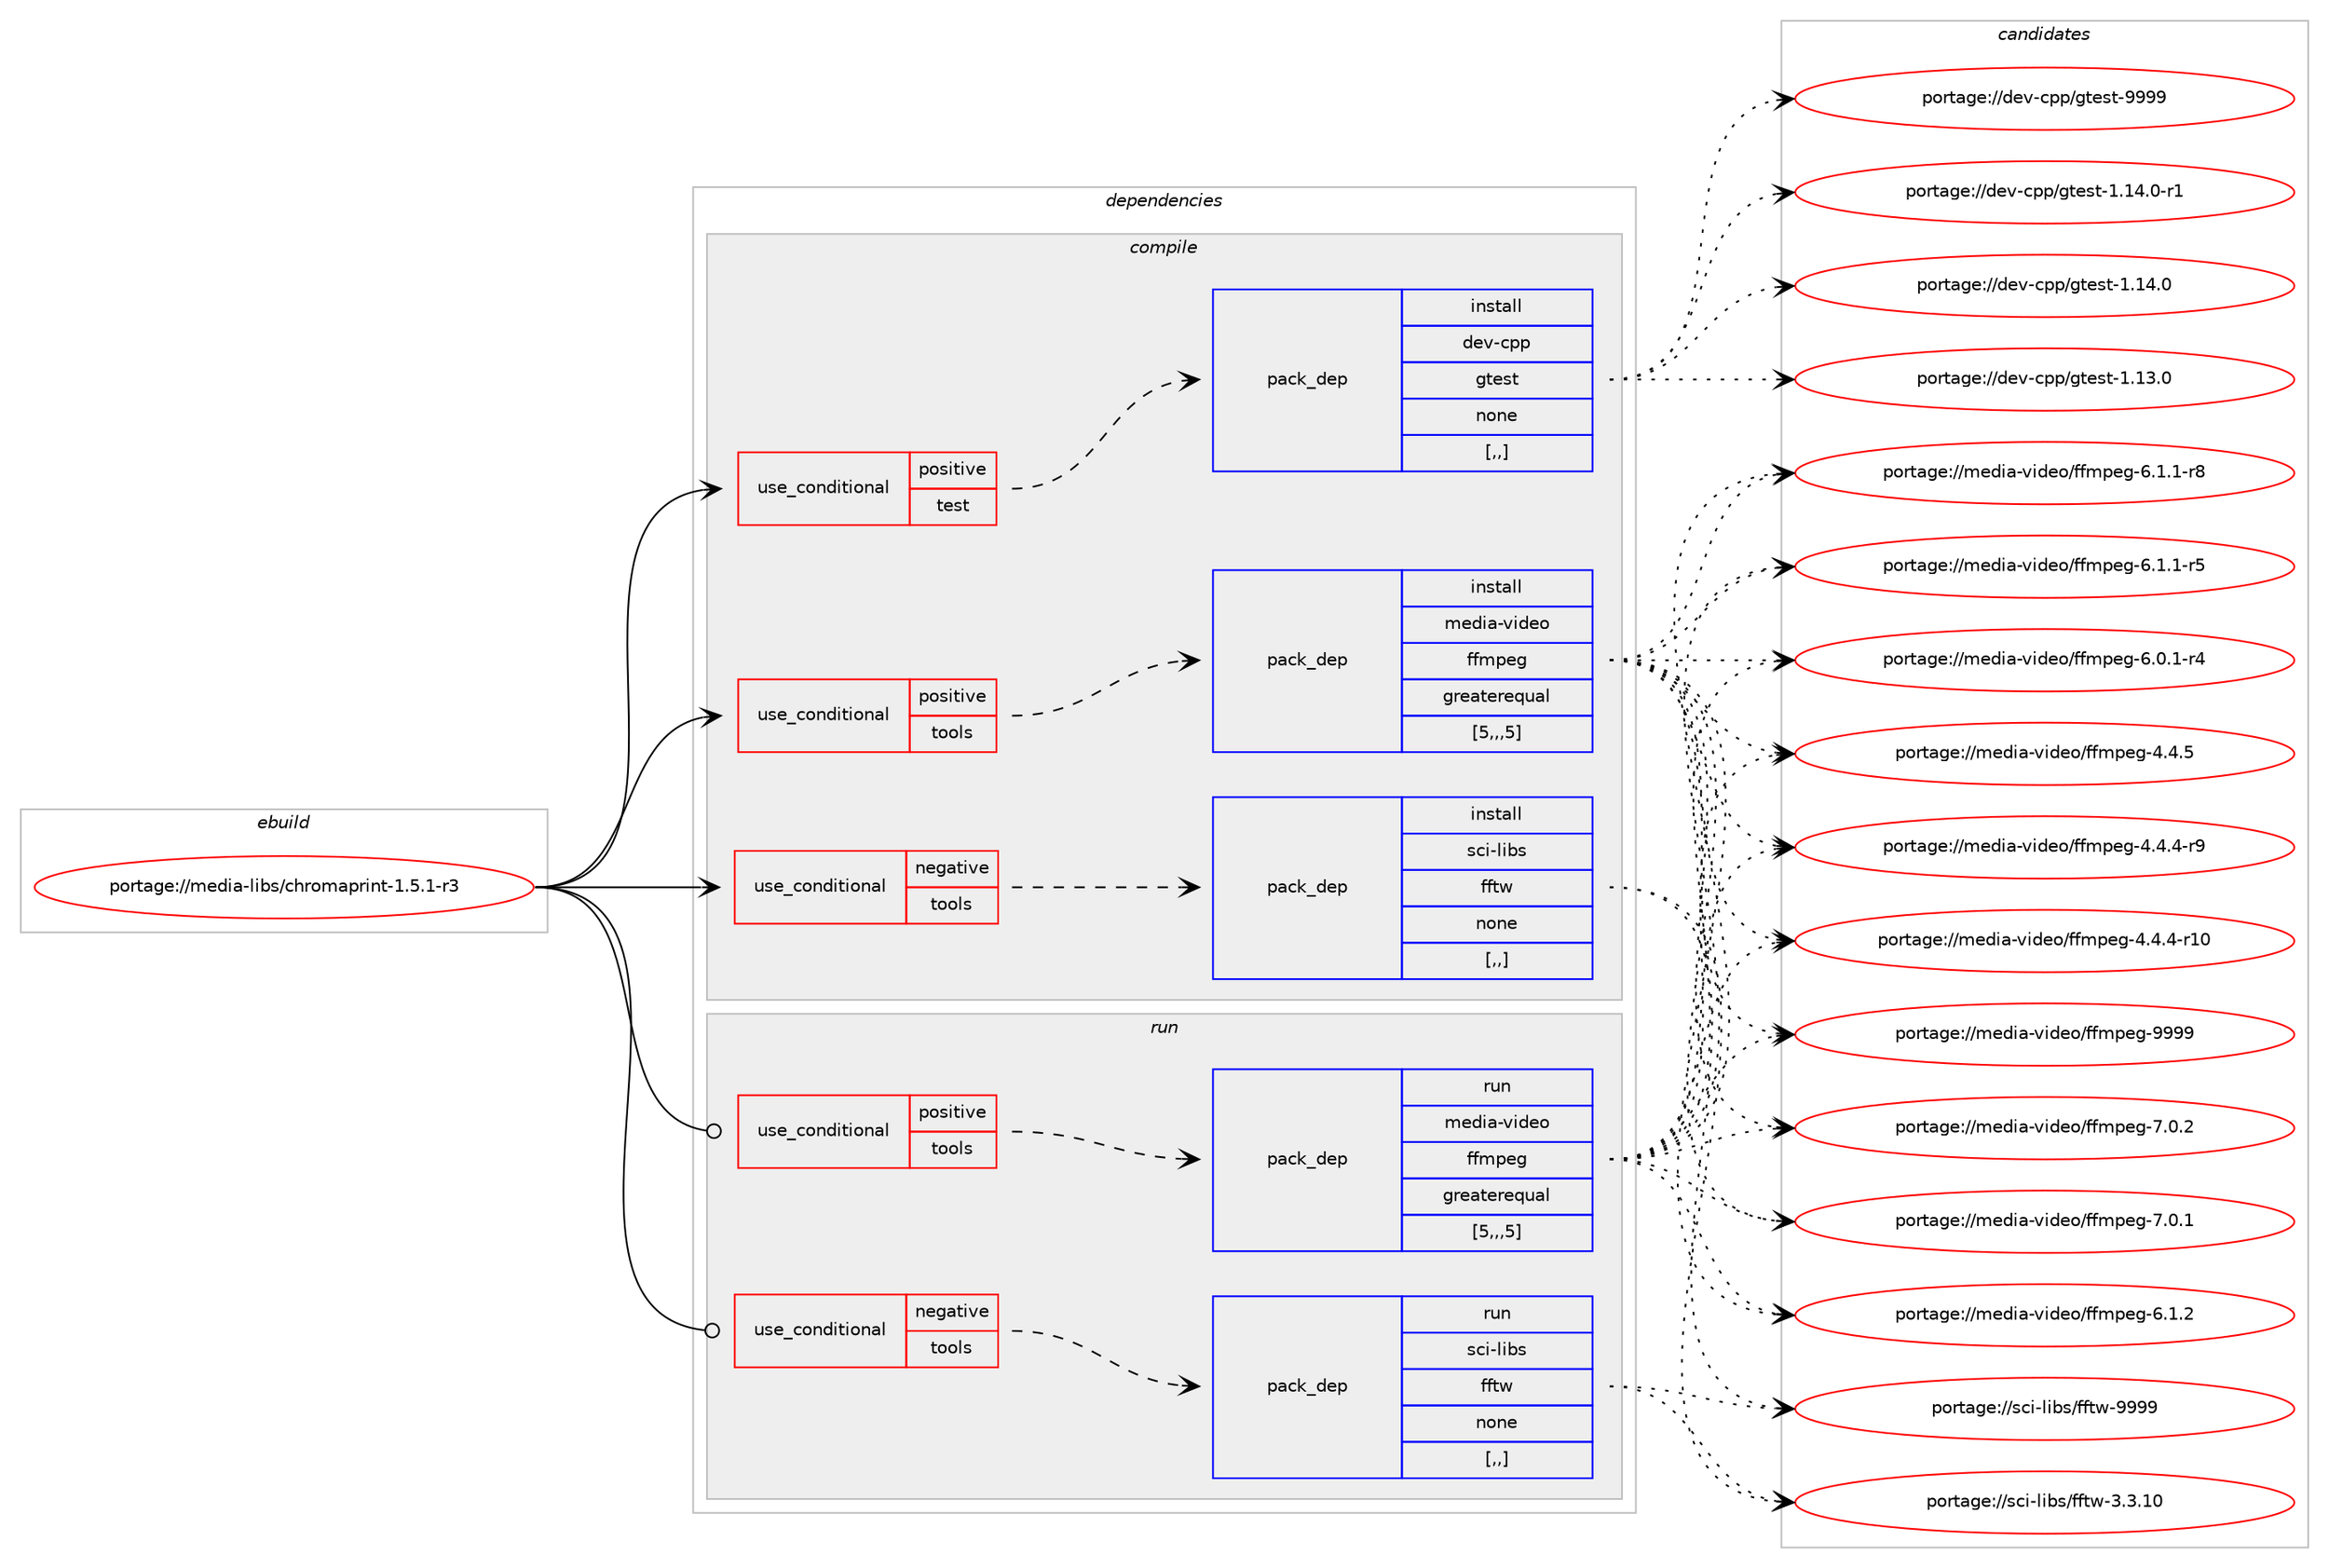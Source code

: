 digraph prolog {

# *************
# Graph options
# *************

newrank=true;
concentrate=true;
compound=true;
graph [rankdir=LR,fontname=Helvetica,fontsize=10,ranksep=1.5];#, ranksep=2.5, nodesep=0.2];
edge  [arrowhead=vee];
node  [fontname=Helvetica,fontsize=10];

# **********
# The ebuild
# **********

subgraph cluster_leftcol {
color=gray;
label=<<i>ebuild</i>>;
id [label="portage://media-libs/chromaprint-1.5.1-r3", color=red, width=4, href="../media-libs/chromaprint-1.5.1-r3.svg"];
}

# ****************
# The dependencies
# ****************

subgraph cluster_midcol {
color=gray;
label=<<i>dependencies</i>>;
subgraph cluster_compile {
fillcolor="#eeeeee";
style=filled;
label=<<i>compile</i>>;
subgraph cond207384 {
dependency804904 [label=<<TABLE BORDER="0" CELLBORDER="1" CELLSPACING="0" CELLPADDING="4"><TR><TD ROWSPAN="3" CELLPADDING="10">use_conditional</TD></TR><TR><TD>negative</TD></TR><TR><TD>tools</TD></TR></TABLE>>, shape=none, color=red];
subgraph pack591396 {
dependency804905 [label=<<TABLE BORDER="0" CELLBORDER="1" CELLSPACING="0" CELLPADDING="4" WIDTH="220"><TR><TD ROWSPAN="6" CELLPADDING="30">pack_dep</TD></TR><TR><TD WIDTH="110">install</TD></TR><TR><TD>sci-libs</TD></TR><TR><TD>fftw</TD></TR><TR><TD>none</TD></TR><TR><TD>[,,]</TD></TR></TABLE>>, shape=none, color=blue];
}
dependency804904:e -> dependency804905:w [weight=20,style="dashed",arrowhead="vee"];
}
id:e -> dependency804904:w [weight=20,style="solid",arrowhead="vee"];
subgraph cond207385 {
dependency804906 [label=<<TABLE BORDER="0" CELLBORDER="1" CELLSPACING="0" CELLPADDING="4"><TR><TD ROWSPAN="3" CELLPADDING="10">use_conditional</TD></TR><TR><TD>positive</TD></TR><TR><TD>test</TD></TR></TABLE>>, shape=none, color=red];
subgraph pack591397 {
dependency804907 [label=<<TABLE BORDER="0" CELLBORDER="1" CELLSPACING="0" CELLPADDING="4" WIDTH="220"><TR><TD ROWSPAN="6" CELLPADDING="30">pack_dep</TD></TR><TR><TD WIDTH="110">install</TD></TR><TR><TD>dev-cpp</TD></TR><TR><TD>gtest</TD></TR><TR><TD>none</TD></TR><TR><TD>[,,]</TD></TR></TABLE>>, shape=none, color=blue];
}
dependency804906:e -> dependency804907:w [weight=20,style="dashed",arrowhead="vee"];
}
id:e -> dependency804906:w [weight=20,style="solid",arrowhead="vee"];
subgraph cond207386 {
dependency804908 [label=<<TABLE BORDER="0" CELLBORDER="1" CELLSPACING="0" CELLPADDING="4"><TR><TD ROWSPAN="3" CELLPADDING="10">use_conditional</TD></TR><TR><TD>positive</TD></TR><TR><TD>tools</TD></TR></TABLE>>, shape=none, color=red];
subgraph pack591398 {
dependency804909 [label=<<TABLE BORDER="0" CELLBORDER="1" CELLSPACING="0" CELLPADDING="4" WIDTH="220"><TR><TD ROWSPAN="6" CELLPADDING="30">pack_dep</TD></TR><TR><TD WIDTH="110">install</TD></TR><TR><TD>media-video</TD></TR><TR><TD>ffmpeg</TD></TR><TR><TD>greaterequal</TD></TR><TR><TD>[5,,,5]</TD></TR></TABLE>>, shape=none, color=blue];
}
dependency804908:e -> dependency804909:w [weight=20,style="dashed",arrowhead="vee"];
}
id:e -> dependency804908:w [weight=20,style="solid",arrowhead="vee"];
}
subgraph cluster_compileandrun {
fillcolor="#eeeeee";
style=filled;
label=<<i>compile and run</i>>;
}
subgraph cluster_run {
fillcolor="#eeeeee";
style=filled;
label=<<i>run</i>>;
subgraph cond207387 {
dependency804910 [label=<<TABLE BORDER="0" CELLBORDER="1" CELLSPACING="0" CELLPADDING="4"><TR><TD ROWSPAN="3" CELLPADDING="10">use_conditional</TD></TR><TR><TD>negative</TD></TR><TR><TD>tools</TD></TR></TABLE>>, shape=none, color=red];
subgraph pack591399 {
dependency804911 [label=<<TABLE BORDER="0" CELLBORDER="1" CELLSPACING="0" CELLPADDING="4" WIDTH="220"><TR><TD ROWSPAN="6" CELLPADDING="30">pack_dep</TD></TR><TR><TD WIDTH="110">run</TD></TR><TR><TD>sci-libs</TD></TR><TR><TD>fftw</TD></TR><TR><TD>none</TD></TR><TR><TD>[,,]</TD></TR></TABLE>>, shape=none, color=blue];
}
dependency804910:e -> dependency804911:w [weight=20,style="dashed",arrowhead="vee"];
}
id:e -> dependency804910:w [weight=20,style="solid",arrowhead="odot"];
subgraph cond207388 {
dependency804912 [label=<<TABLE BORDER="0" CELLBORDER="1" CELLSPACING="0" CELLPADDING="4"><TR><TD ROWSPAN="3" CELLPADDING="10">use_conditional</TD></TR><TR><TD>positive</TD></TR><TR><TD>tools</TD></TR></TABLE>>, shape=none, color=red];
subgraph pack591400 {
dependency804913 [label=<<TABLE BORDER="0" CELLBORDER="1" CELLSPACING="0" CELLPADDING="4" WIDTH="220"><TR><TD ROWSPAN="6" CELLPADDING="30">pack_dep</TD></TR><TR><TD WIDTH="110">run</TD></TR><TR><TD>media-video</TD></TR><TR><TD>ffmpeg</TD></TR><TR><TD>greaterequal</TD></TR><TR><TD>[5,,,5]</TD></TR></TABLE>>, shape=none, color=blue];
}
dependency804912:e -> dependency804913:w [weight=20,style="dashed",arrowhead="vee"];
}
id:e -> dependency804912:w [weight=20,style="solid",arrowhead="odot"];
}
}

# **************
# The candidates
# **************

subgraph cluster_choices {
rank=same;
color=gray;
label=<<i>candidates</i>>;

subgraph choice591396 {
color=black;
nodesep=1;
choice115991054510810598115471021021161194557575757 [label="portage://sci-libs/fftw-9999", color=red, width=4,href="../sci-libs/fftw-9999.svg"];
choice1159910545108105981154710210211611945514651464948 [label="portage://sci-libs/fftw-3.3.10", color=red, width=4,href="../sci-libs/fftw-3.3.10.svg"];
dependency804905:e -> choice115991054510810598115471021021161194557575757:w [style=dotted,weight="100"];
dependency804905:e -> choice1159910545108105981154710210211611945514651464948:w [style=dotted,weight="100"];
}
subgraph choice591397 {
color=black;
nodesep=1;
choice1001011184599112112471031161011151164557575757 [label="portage://dev-cpp/gtest-9999", color=red, width=4,href="../dev-cpp/gtest-9999.svg"];
choice100101118459911211247103116101115116454946495246484511449 [label="portage://dev-cpp/gtest-1.14.0-r1", color=red, width=4,href="../dev-cpp/gtest-1.14.0-r1.svg"];
choice10010111845991121124710311610111511645494649524648 [label="portage://dev-cpp/gtest-1.14.0", color=red, width=4,href="../dev-cpp/gtest-1.14.0.svg"];
choice10010111845991121124710311610111511645494649514648 [label="portage://dev-cpp/gtest-1.13.0", color=red, width=4,href="../dev-cpp/gtest-1.13.0.svg"];
dependency804907:e -> choice1001011184599112112471031161011151164557575757:w [style=dotted,weight="100"];
dependency804907:e -> choice100101118459911211247103116101115116454946495246484511449:w [style=dotted,weight="100"];
dependency804907:e -> choice10010111845991121124710311610111511645494649524648:w [style=dotted,weight="100"];
dependency804907:e -> choice10010111845991121124710311610111511645494649514648:w [style=dotted,weight="100"];
}
subgraph choice591398 {
color=black;
nodesep=1;
choice1091011001059745118105100101111471021021091121011034557575757 [label="portage://media-video/ffmpeg-9999", color=red, width=4,href="../media-video/ffmpeg-9999.svg"];
choice109101100105974511810510010111147102102109112101103455546484650 [label="portage://media-video/ffmpeg-7.0.2", color=red, width=4,href="../media-video/ffmpeg-7.0.2.svg"];
choice109101100105974511810510010111147102102109112101103455546484649 [label="portage://media-video/ffmpeg-7.0.1", color=red, width=4,href="../media-video/ffmpeg-7.0.1.svg"];
choice109101100105974511810510010111147102102109112101103455446494650 [label="portage://media-video/ffmpeg-6.1.2", color=red, width=4,href="../media-video/ffmpeg-6.1.2.svg"];
choice1091011001059745118105100101111471021021091121011034554464946494511456 [label="portage://media-video/ffmpeg-6.1.1-r8", color=red, width=4,href="../media-video/ffmpeg-6.1.1-r8.svg"];
choice1091011001059745118105100101111471021021091121011034554464946494511453 [label="portage://media-video/ffmpeg-6.1.1-r5", color=red, width=4,href="../media-video/ffmpeg-6.1.1-r5.svg"];
choice1091011001059745118105100101111471021021091121011034554464846494511452 [label="portage://media-video/ffmpeg-6.0.1-r4", color=red, width=4,href="../media-video/ffmpeg-6.0.1-r4.svg"];
choice109101100105974511810510010111147102102109112101103455246524653 [label="portage://media-video/ffmpeg-4.4.5", color=red, width=4,href="../media-video/ffmpeg-4.4.5.svg"];
choice1091011001059745118105100101111471021021091121011034552465246524511457 [label="portage://media-video/ffmpeg-4.4.4-r9", color=red, width=4,href="../media-video/ffmpeg-4.4.4-r9.svg"];
choice109101100105974511810510010111147102102109112101103455246524652451144948 [label="portage://media-video/ffmpeg-4.4.4-r10", color=red, width=4,href="../media-video/ffmpeg-4.4.4-r10.svg"];
dependency804909:e -> choice1091011001059745118105100101111471021021091121011034557575757:w [style=dotted,weight="100"];
dependency804909:e -> choice109101100105974511810510010111147102102109112101103455546484650:w [style=dotted,weight="100"];
dependency804909:e -> choice109101100105974511810510010111147102102109112101103455546484649:w [style=dotted,weight="100"];
dependency804909:e -> choice109101100105974511810510010111147102102109112101103455446494650:w [style=dotted,weight="100"];
dependency804909:e -> choice1091011001059745118105100101111471021021091121011034554464946494511456:w [style=dotted,weight="100"];
dependency804909:e -> choice1091011001059745118105100101111471021021091121011034554464946494511453:w [style=dotted,weight="100"];
dependency804909:e -> choice1091011001059745118105100101111471021021091121011034554464846494511452:w [style=dotted,weight="100"];
dependency804909:e -> choice109101100105974511810510010111147102102109112101103455246524653:w [style=dotted,weight="100"];
dependency804909:e -> choice1091011001059745118105100101111471021021091121011034552465246524511457:w [style=dotted,weight="100"];
dependency804909:e -> choice109101100105974511810510010111147102102109112101103455246524652451144948:w [style=dotted,weight="100"];
}
subgraph choice591399 {
color=black;
nodesep=1;
choice115991054510810598115471021021161194557575757 [label="portage://sci-libs/fftw-9999", color=red, width=4,href="../sci-libs/fftw-9999.svg"];
choice1159910545108105981154710210211611945514651464948 [label="portage://sci-libs/fftw-3.3.10", color=red, width=4,href="../sci-libs/fftw-3.3.10.svg"];
dependency804911:e -> choice115991054510810598115471021021161194557575757:w [style=dotted,weight="100"];
dependency804911:e -> choice1159910545108105981154710210211611945514651464948:w [style=dotted,weight="100"];
}
subgraph choice591400 {
color=black;
nodesep=1;
choice1091011001059745118105100101111471021021091121011034557575757 [label="portage://media-video/ffmpeg-9999", color=red, width=4,href="../media-video/ffmpeg-9999.svg"];
choice109101100105974511810510010111147102102109112101103455546484650 [label="portage://media-video/ffmpeg-7.0.2", color=red, width=4,href="../media-video/ffmpeg-7.0.2.svg"];
choice109101100105974511810510010111147102102109112101103455546484649 [label="portage://media-video/ffmpeg-7.0.1", color=red, width=4,href="../media-video/ffmpeg-7.0.1.svg"];
choice109101100105974511810510010111147102102109112101103455446494650 [label="portage://media-video/ffmpeg-6.1.2", color=red, width=4,href="../media-video/ffmpeg-6.1.2.svg"];
choice1091011001059745118105100101111471021021091121011034554464946494511456 [label="portage://media-video/ffmpeg-6.1.1-r8", color=red, width=4,href="../media-video/ffmpeg-6.1.1-r8.svg"];
choice1091011001059745118105100101111471021021091121011034554464946494511453 [label="portage://media-video/ffmpeg-6.1.1-r5", color=red, width=4,href="../media-video/ffmpeg-6.1.1-r5.svg"];
choice1091011001059745118105100101111471021021091121011034554464846494511452 [label="portage://media-video/ffmpeg-6.0.1-r4", color=red, width=4,href="../media-video/ffmpeg-6.0.1-r4.svg"];
choice109101100105974511810510010111147102102109112101103455246524653 [label="portage://media-video/ffmpeg-4.4.5", color=red, width=4,href="../media-video/ffmpeg-4.4.5.svg"];
choice1091011001059745118105100101111471021021091121011034552465246524511457 [label="portage://media-video/ffmpeg-4.4.4-r9", color=red, width=4,href="../media-video/ffmpeg-4.4.4-r9.svg"];
choice109101100105974511810510010111147102102109112101103455246524652451144948 [label="portage://media-video/ffmpeg-4.4.4-r10", color=red, width=4,href="../media-video/ffmpeg-4.4.4-r10.svg"];
dependency804913:e -> choice1091011001059745118105100101111471021021091121011034557575757:w [style=dotted,weight="100"];
dependency804913:e -> choice109101100105974511810510010111147102102109112101103455546484650:w [style=dotted,weight="100"];
dependency804913:e -> choice109101100105974511810510010111147102102109112101103455546484649:w [style=dotted,weight="100"];
dependency804913:e -> choice109101100105974511810510010111147102102109112101103455446494650:w [style=dotted,weight="100"];
dependency804913:e -> choice1091011001059745118105100101111471021021091121011034554464946494511456:w [style=dotted,weight="100"];
dependency804913:e -> choice1091011001059745118105100101111471021021091121011034554464946494511453:w [style=dotted,weight="100"];
dependency804913:e -> choice1091011001059745118105100101111471021021091121011034554464846494511452:w [style=dotted,weight="100"];
dependency804913:e -> choice109101100105974511810510010111147102102109112101103455246524653:w [style=dotted,weight="100"];
dependency804913:e -> choice1091011001059745118105100101111471021021091121011034552465246524511457:w [style=dotted,weight="100"];
dependency804913:e -> choice109101100105974511810510010111147102102109112101103455246524652451144948:w [style=dotted,weight="100"];
}
}

}
